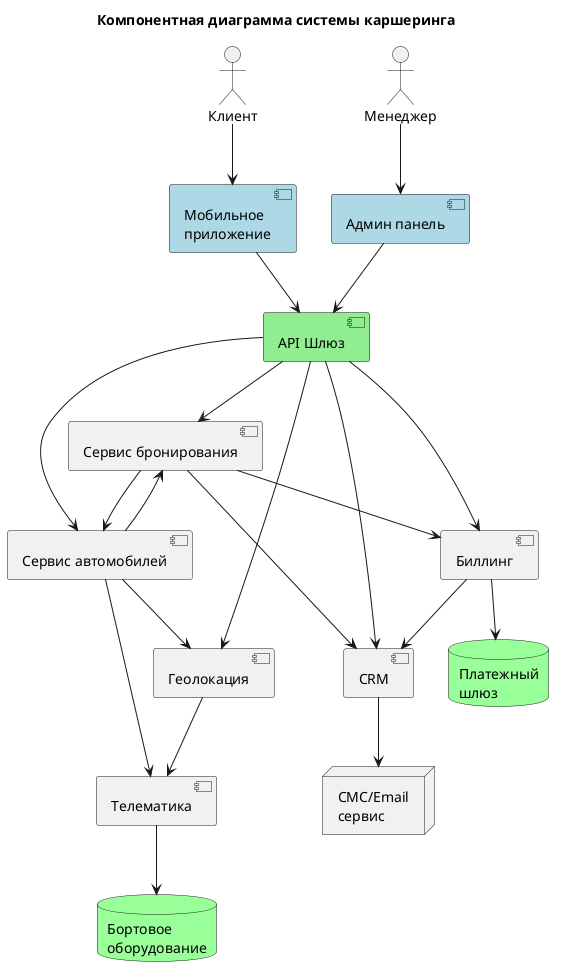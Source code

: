 @startuml
title  Компонентная диаграмма системы каршеринга

' --- ВНЕШНИЕ СУЩНОСТИ ---
actor "Клиент" as Client
actor "Менеджер" as Manager
database "Платежный\nшлюз" as Payment #99FF99
database "Бортовое\nоборудование" as Car #99FF99
node "СМС/Email\nсервис" as Notifications

' --- ОСНОВНЫЕ КОМПОНЕНТЫ СИСТЕМЫ ---
component "Мобильное\nприложение" as App #lightblue
component "Админ панель" as Admin #lightblue
component "API Шлюз" as Gateway #lightgreen

component "Сервис бронирования" as Booking
component "Сервис автомобилей" as Vehicles
component "Биллинг" as Billing
component "CRM" as CRM

component "Геолокация" as Geo
component "Телематика" as Telematics

' --- СВЯЗИ МЕЖДУ КОМПОНЕНТАМИ ---
Client --> App
Manager --> Admin

App --> Gateway
Admin --> Gateway

Gateway --> Booking
Gateway --> Vehicles
Gateway --> Billing
Gateway --> CRM
Gateway --> Geo

Booking --> Vehicles
Booking --> Billing
Booking --> CRM

Vehicles --> Telematics
Vehicles --> Geo

Telematics --> Car
Billing --> Payment
CRM --> Notifications

Geo --> Telematics

' --- ДОПОЛНИТЕЛЬНЫЕ ВАЖНЫЕ СВЯЗИ ---
Billing --> CRM
Vehicles --> Booking

@enduml